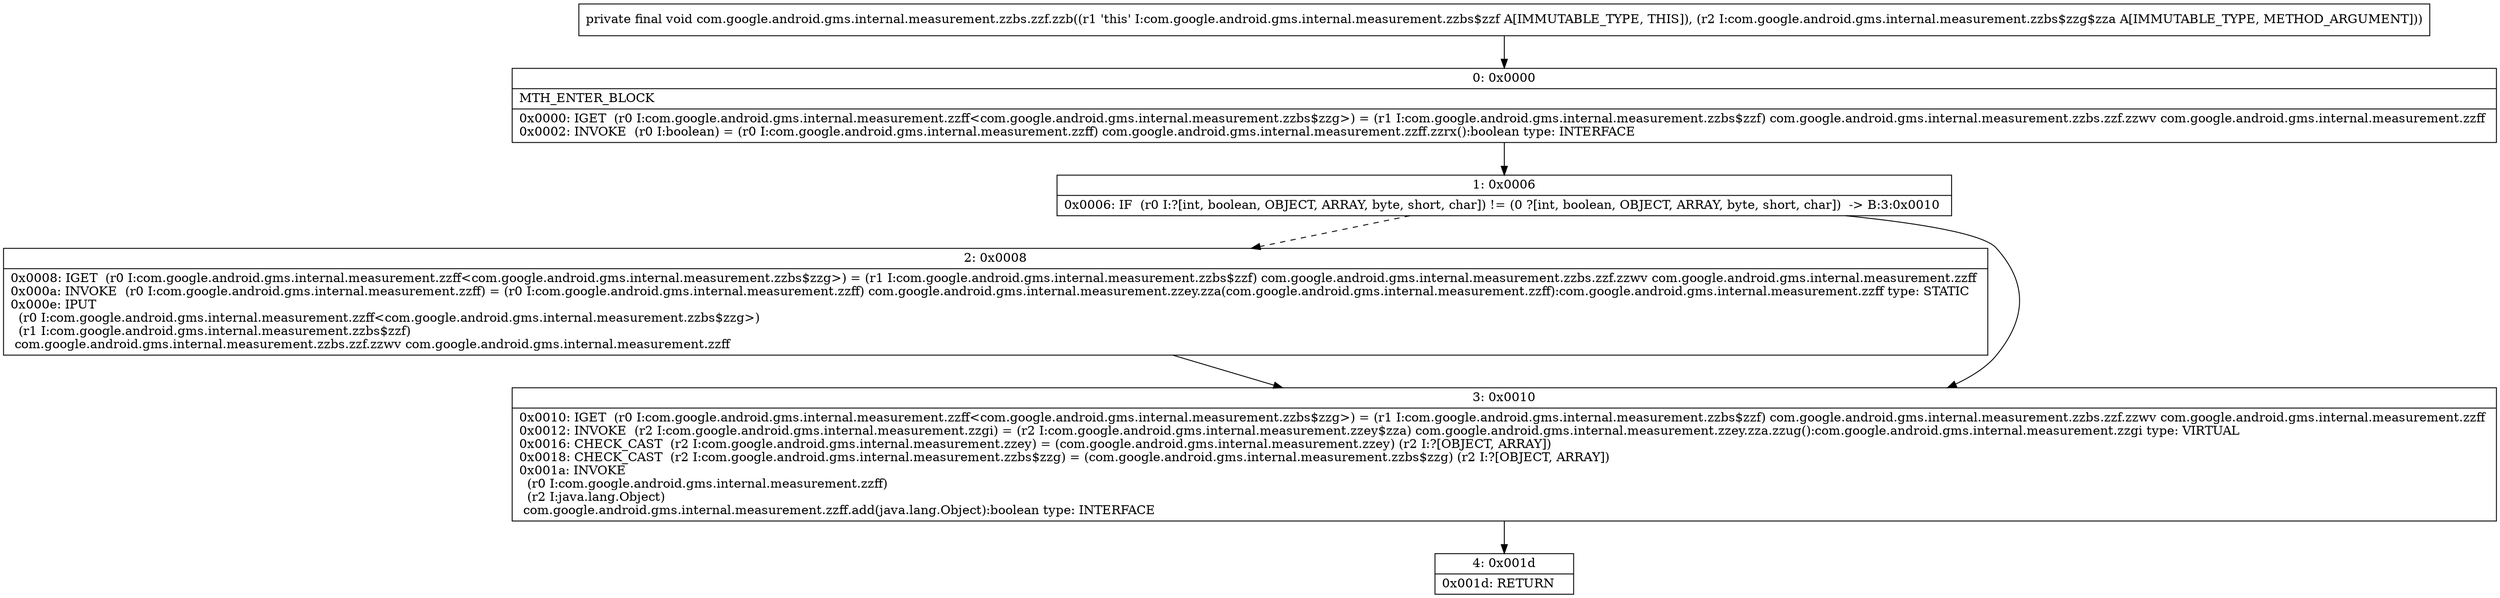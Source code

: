 digraph "CFG forcom.google.android.gms.internal.measurement.zzbs.zzf.zzb(Lcom\/google\/android\/gms\/internal\/measurement\/zzbs$zzg$zza;)V" {
Node_0 [shape=record,label="{0\:\ 0x0000|MTH_ENTER_BLOCK\l|0x0000: IGET  (r0 I:com.google.android.gms.internal.measurement.zzff\<com.google.android.gms.internal.measurement.zzbs$zzg\>) = (r1 I:com.google.android.gms.internal.measurement.zzbs$zzf) com.google.android.gms.internal.measurement.zzbs.zzf.zzwv com.google.android.gms.internal.measurement.zzff \l0x0002: INVOKE  (r0 I:boolean) = (r0 I:com.google.android.gms.internal.measurement.zzff) com.google.android.gms.internal.measurement.zzff.zzrx():boolean type: INTERFACE \l}"];
Node_1 [shape=record,label="{1\:\ 0x0006|0x0006: IF  (r0 I:?[int, boolean, OBJECT, ARRAY, byte, short, char]) != (0 ?[int, boolean, OBJECT, ARRAY, byte, short, char])  \-\> B:3:0x0010 \l}"];
Node_2 [shape=record,label="{2\:\ 0x0008|0x0008: IGET  (r0 I:com.google.android.gms.internal.measurement.zzff\<com.google.android.gms.internal.measurement.zzbs$zzg\>) = (r1 I:com.google.android.gms.internal.measurement.zzbs$zzf) com.google.android.gms.internal.measurement.zzbs.zzf.zzwv com.google.android.gms.internal.measurement.zzff \l0x000a: INVOKE  (r0 I:com.google.android.gms.internal.measurement.zzff) = (r0 I:com.google.android.gms.internal.measurement.zzff) com.google.android.gms.internal.measurement.zzey.zza(com.google.android.gms.internal.measurement.zzff):com.google.android.gms.internal.measurement.zzff type: STATIC \l0x000e: IPUT  \l  (r0 I:com.google.android.gms.internal.measurement.zzff\<com.google.android.gms.internal.measurement.zzbs$zzg\>)\l  (r1 I:com.google.android.gms.internal.measurement.zzbs$zzf)\l com.google.android.gms.internal.measurement.zzbs.zzf.zzwv com.google.android.gms.internal.measurement.zzff \l}"];
Node_3 [shape=record,label="{3\:\ 0x0010|0x0010: IGET  (r0 I:com.google.android.gms.internal.measurement.zzff\<com.google.android.gms.internal.measurement.zzbs$zzg\>) = (r1 I:com.google.android.gms.internal.measurement.zzbs$zzf) com.google.android.gms.internal.measurement.zzbs.zzf.zzwv com.google.android.gms.internal.measurement.zzff \l0x0012: INVOKE  (r2 I:com.google.android.gms.internal.measurement.zzgi) = (r2 I:com.google.android.gms.internal.measurement.zzey$zza) com.google.android.gms.internal.measurement.zzey.zza.zzug():com.google.android.gms.internal.measurement.zzgi type: VIRTUAL \l0x0016: CHECK_CAST  (r2 I:com.google.android.gms.internal.measurement.zzey) = (com.google.android.gms.internal.measurement.zzey) (r2 I:?[OBJECT, ARRAY]) \l0x0018: CHECK_CAST  (r2 I:com.google.android.gms.internal.measurement.zzbs$zzg) = (com.google.android.gms.internal.measurement.zzbs$zzg) (r2 I:?[OBJECT, ARRAY]) \l0x001a: INVOKE  \l  (r0 I:com.google.android.gms.internal.measurement.zzff)\l  (r2 I:java.lang.Object)\l com.google.android.gms.internal.measurement.zzff.add(java.lang.Object):boolean type: INTERFACE \l}"];
Node_4 [shape=record,label="{4\:\ 0x001d|0x001d: RETURN   \l}"];
MethodNode[shape=record,label="{private final void com.google.android.gms.internal.measurement.zzbs.zzf.zzb((r1 'this' I:com.google.android.gms.internal.measurement.zzbs$zzf A[IMMUTABLE_TYPE, THIS]), (r2 I:com.google.android.gms.internal.measurement.zzbs$zzg$zza A[IMMUTABLE_TYPE, METHOD_ARGUMENT])) }"];
MethodNode -> Node_0;
Node_0 -> Node_1;
Node_1 -> Node_2[style=dashed];
Node_1 -> Node_3;
Node_2 -> Node_3;
Node_3 -> Node_4;
}

